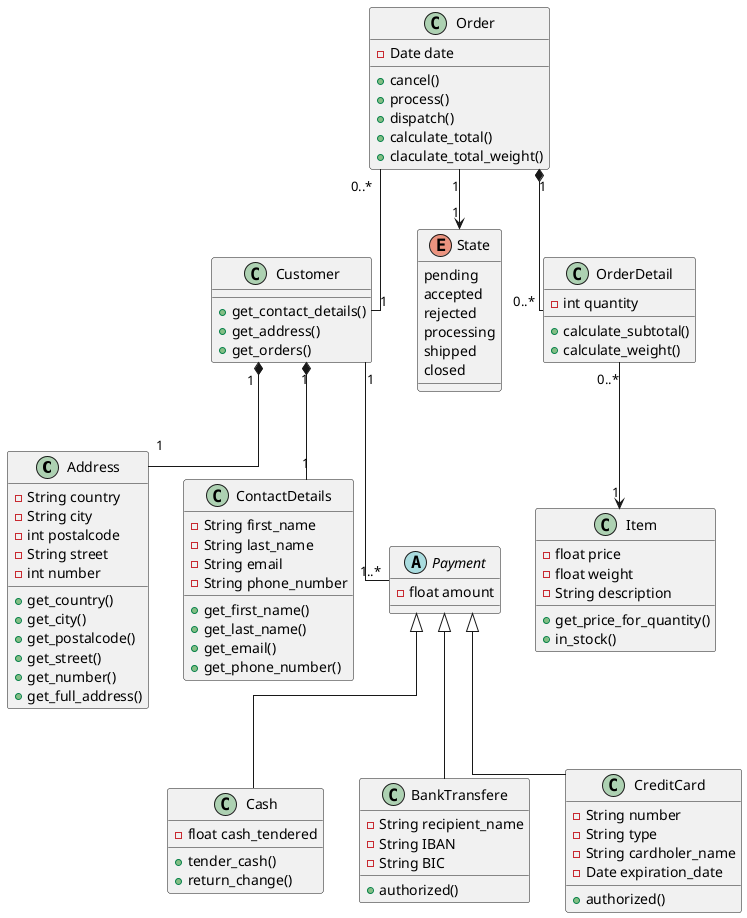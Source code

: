 @startuml order_management_system
skinparam linetype ortho
class Address {
    - String country
    - String city
    - int postalcode
    - String street
    - int number
    + get_country()
    + get_city()
    + get_postalcode()
    + get_street()
    + get_number()
    + get_full_address()
}
class ContactDetails {
    - String first_name
    - String last_name
    - String email
    - String phone_number
    + get_first_name()
    + get_last_name()
    + get_email()
    + get_phone_number()
}
class Customer {
    + get_contact_details()
    + get_address()
    + get_orders()
}
enum State {
    pending
    accepted
    rejected
    processing
    shipped
    closed
}
class Order {
    - Date date
    + cancel()
    + process()
    + dispatch()
    + calculate_total()
    + claculate_total_weight()
}
class OrderDetail {
    - int quantity
    + calculate_subtotal()
    + calculate_weight()
}
class Item {
    - float price
    - float weight
    - String description
    + get_price_for_quantity()
    + in_stock()
}
abstract class Payment {
    - float amount
}
class Cash extends Payment {
    - float cash_tendered
    + tender_cash()
    + return_change()
}
class BankTransfere extends Payment {
    - String recipient_name
    - String IBAN
    - String BIC
    + authorized()
}
class CreditCard extends Payment {
    - String number
    - String type
    - String cardholer_name
    - Date expiration_date
    + authorized()
}
Order "0..*" -- "1" Customer
Order "1" *-- "0..*" OrderDetail
Order "1" --> "1" State
OrderDetail "0..*" --> "1" Item
Customer "1" *-- "1" ContactDetails
Customer "1" *-- "1" Address
Customer "1" -- "1..*" Payment
@enduml